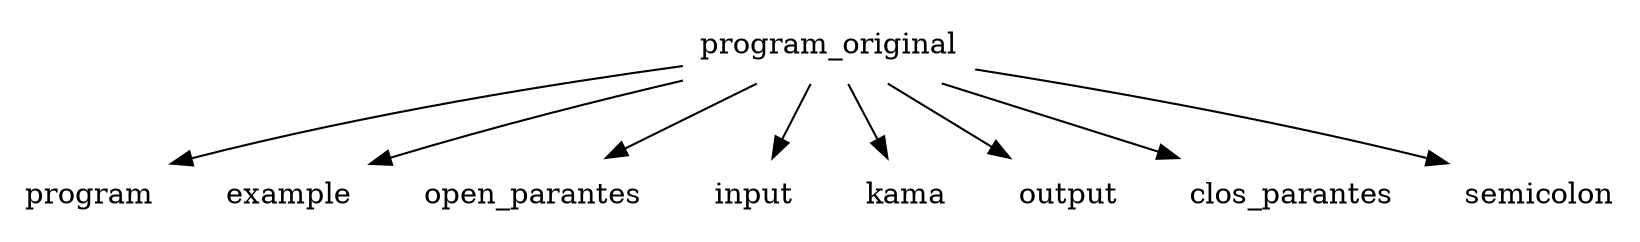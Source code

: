 
digraph G{
edge [dir=forward]
node [shape=plaintext]
program_original -> { program  example open_parantes input kama output clos_parantes semicolon }
}
